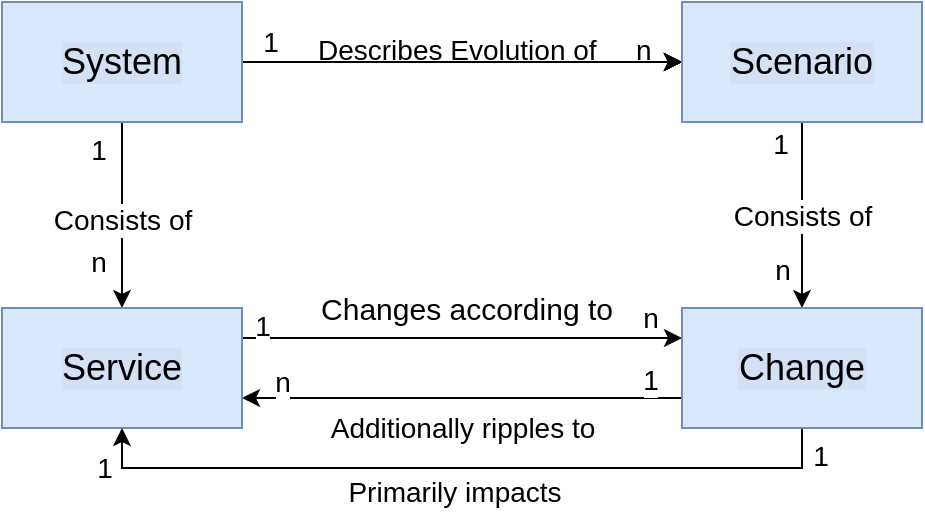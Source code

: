 <mxfile version="10.7.7" type="google"><diagram id="kl7OB9ZgwA-JS0gOYMlP" name="Page-1"><mxGraphModel dx="1398" dy="774" grid="0" gridSize="10" guides="1" tooltips="1" connect="1" arrows="1" fold="1" page="1" pageScale="1" pageWidth="1169" pageHeight="827" math="0" shadow="0"><root><mxCell id="0"/><mxCell id="1" parent="0"/><mxCell id="ewp5bo0_RBiHbtkkAyLc-1" style="edgeStyle=orthogonalEdgeStyle;rounded=0;orthogonalLoop=1;jettySize=auto;html=1;exitX=0.5;exitY=1;exitDx=0;exitDy=0;entryX=0.5;entryY=0;entryDx=0;entryDy=0;fontColor=#FFFFFF;labelBackgroundColor=#000000;strokeColor=#FFFFFF;" edge="1" parent="1" source="ewp5bo0_RBiHbtkkAyLc-3" target="ewp5bo0_RBiHbtkkAyLc-10"><mxGeometry relative="1" as="geometry"/></mxCell><mxCell id="ewp5bo0_RBiHbtkkAyLc-15" style="edgeStyle=orthogonalEdgeStyle;rounded=0;orthogonalLoop=1;jettySize=auto;html=1;" edge="1" parent="1" source="ewp5bo0_RBiHbtkkAyLc-3" target="ewp5bo0_RBiHbtkkAyLc-7"><mxGeometry relative="1" as="geometry"/></mxCell><mxCell id="ewp5bo0_RBiHbtkkAyLc-20" style="edgeStyle=orthogonalEdgeStyle;rounded=0;orthogonalLoop=1;jettySize=auto;html=1;" edge="1" parent="1" source="ewp5bo0_RBiHbtkkAyLc-3" target="ewp5bo0_RBiHbtkkAyLc-10"><mxGeometry relative="1" as="geometry"/></mxCell><mxCell id="ewp5bo0_RBiHbtkkAyLc-26" value="&lt;font style=&quot;font-size: 14px&quot;&gt;Consists of&lt;br&gt;&lt;/font&gt;" style="text;html=1;resizable=0;points=[];align=center;verticalAlign=middle;labelBackgroundColor=#ffffff;fontColor=#000000;" vertex="1" connectable="0" parent="ewp5bo0_RBiHbtkkAyLc-20"><mxGeometry x="0.054" relative="1" as="geometry"><mxPoint as="offset"/></mxGeometry></mxCell><mxCell id="ewp5bo0_RBiHbtkkAyLc-28" value="&lt;font style=&quot;font-size: 14px&quot;&gt;1&lt;/font&gt;" style="text;html=1;resizable=0;points=[];align=center;verticalAlign=middle;labelBackgroundColor=#ffffff;fontColor=#000000;" vertex="1" connectable="0" parent="ewp5bo0_RBiHbtkkAyLc-20"><mxGeometry x="-0.699" y="-2" relative="1" as="geometry"><mxPoint x="-10" as="offset"/></mxGeometry></mxCell><mxCell id="ewp5bo0_RBiHbtkkAyLc-29" value="&lt;font style=&quot;font-size: 14px&quot;&gt;n&lt;/font&gt;" style="text;html=1;resizable=0;points=[];align=center;verticalAlign=middle;labelBackgroundColor=#ffffff;fontColor=#000000;" vertex="1" connectable="0" parent="ewp5bo0_RBiHbtkkAyLc-20"><mxGeometry x="0.505" y="2" relative="1" as="geometry"><mxPoint x="-14" as="offset"/></mxGeometry></mxCell><mxCell id="ewp5bo0_RBiHbtkkAyLc-21" style="edgeStyle=orthogonalEdgeStyle;rounded=0;orthogonalLoop=1;jettySize=auto;html=1;exitX=1;exitY=0.5;exitDx=0;exitDy=0;entryX=0;entryY=0.5;entryDx=0;entryDy=0;" edge="1" parent="1" source="ewp5bo0_RBiHbtkkAyLc-3" target="ewp5bo0_RBiHbtkkAyLc-7"><mxGeometry relative="1" as="geometry"/></mxCell><mxCell id="ewp5bo0_RBiHbtkkAyLc-22" style="edgeStyle=orthogonalEdgeStyle;rounded=0;orthogonalLoop=1;jettySize=auto;html=1;exitX=1;exitY=0.5;exitDx=0;exitDy=0;entryX=0;entryY=0.5;entryDx=0;entryDy=0;" edge="1" parent="1" source="ewp5bo0_RBiHbtkkAyLc-3" target="ewp5bo0_RBiHbtkkAyLc-7"><mxGeometry relative="1" as="geometry"/></mxCell><mxCell id="ewp5bo0_RBiHbtkkAyLc-23" style="edgeStyle=orthogonalEdgeStyle;rounded=0;orthogonalLoop=1;jettySize=auto;html=1;exitX=1;exitY=0.5;exitDx=0;exitDy=0;entryX=0;entryY=0.5;entryDx=0;entryDy=0;strokeColor=#000000;" edge="1" parent="1" source="ewp5bo0_RBiHbtkkAyLc-3" target="ewp5bo0_RBiHbtkkAyLc-7"><mxGeometry relative="1" as="geometry"/></mxCell><mxCell id="ewp5bo0_RBiHbtkkAyLc-25" style="edgeStyle=orthogonalEdgeStyle;rounded=0;orthogonalLoop=1;jettySize=auto;html=1;exitX=1;exitY=0.5;exitDx=0;exitDy=0;entryX=0;entryY=0.5;entryDx=0;entryDy=0;strokeColor=#000000;fontColor=#000000;" edge="1" parent="1" source="ewp5bo0_RBiHbtkkAyLc-3" target="ewp5bo0_RBiHbtkkAyLc-7"><mxGeometry relative="1" as="geometry"/></mxCell><mxCell id="ewp5bo0_RBiHbtkkAyLc-30" value="&lt;font style=&quot;font-size: 14px&quot;&gt;1&lt;/font&gt;" style="text;html=1;resizable=0;points=[];align=center;verticalAlign=middle;labelBackgroundColor=#ffffff;fontColor=#000000;" vertex="1" connectable="0" parent="ewp5bo0_RBiHbtkkAyLc-25"><mxGeometry x="-0.873" y="1" relative="1" as="geometry"><mxPoint y="-9" as="offset"/></mxGeometry></mxCell><mxCell id="ewp5bo0_RBiHbtkkAyLc-3" value="&lt;span style=&quot;&quot;&gt;System&lt;/span&gt;" style="rounded=0;whiteSpace=wrap;html=1;fillColor=#dae8fc;strokeColor=#6c8ebf;fontSize=18;fontColor=#000000;labelBackgroundColor=#D4E1F5;" vertex="1" parent="1"><mxGeometry x="310" y="200" width="120" height="60" as="geometry"/></mxCell><mxCell id="ewp5bo0_RBiHbtkkAyLc-5" style="edgeStyle=orthogonalEdgeStyle;rounded=0;orthogonalLoop=1;jettySize=auto;html=1;exitX=0.5;exitY=1;exitDx=0;exitDy=0;entryX=0.5;entryY=0;entryDx=0;entryDy=0;fontColor=#FFFFFF;labelBackgroundColor=#000000;strokeColor=#FFFFFF;" edge="1" parent="1" source="ewp5bo0_RBiHbtkkAyLc-7" target="ewp5bo0_RBiHbtkkAyLc-13"><mxGeometry relative="1" as="geometry"/></mxCell><mxCell id="ewp5bo0_RBiHbtkkAyLc-16" style="edgeStyle=orthogonalEdgeStyle;rounded=0;orthogonalLoop=1;jettySize=auto;html=1;exitX=0.5;exitY=1;exitDx=0;exitDy=0;entryX=0.5;entryY=0;entryDx=0;entryDy=0;" edge="1" parent="1" source="ewp5bo0_RBiHbtkkAyLc-7" target="ewp5bo0_RBiHbtkkAyLc-13"><mxGeometry relative="1" as="geometry"/></mxCell><mxCell id="ewp5bo0_RBiHbtkkAyLc-27" value="&lt;font style=&quot;font-size: 14px&quot;&gt;Consists of &lt;br&gt;&lt;/font&gt;" style="text;html=1;resizable=0;points=[];align=center;verticalAlign=middle;labelBackgroundColor=#ffffff;fontColor=#000000;" vertex="1" connectable="0" parent="ewp5bo0_RBiHbtkkAyLc-16"><mxGeometry x="-0.183" y="-3" relative="1" as="geometry"><mxPoint x="3" y="8.5" as="offset"/></mxGeometry></mxCell><mxCell id="ewp5bo0_RBiHbtkkAyLc-32" value="&lt;font style=&quot;font-size: 14px&quot;&gt;1&lt;/font&gt;" style="text;html=1;resizable=0;points=[];align=center;verticalAlign=middle;labelBackgroundColor=#ffffff;fontColor=#000000;" vertex="1" connectable="0" parent="ewp5bo0_RBiHbtkkAyLc-16"><mxGeometry x="-0.763" relative="1" as="geometry"><mxPoint x="-11" as="offset"/></mxGeometry></mxCell><mxCell id="ewp5bo0_RBiHbtkkAyLc-33" value="&lt;font style=&quot;font-size: 14px&quot;&gt;n&lt;/font&gt;" style="text;html=1;resizable=0;points=[];align=center;verticalAlign=middle;labelBackgroundColor=#ffffff;fontColor=#000000;" vertex="1" connectable="0" parent="ewp5bo0_RBiHbtkkAyLc-16"><mxGeometry x="0.591" relative="1" as="geometry"><mxPoint x="-10" as="offset"/></mxGeometry></mxCell><mxCell id="ewp5bo0_RBiHbtkkAyLc-7" value="Scenario" style="rounded=0;whiteSpace=wrap;html=1;fillColor=#dae8fc;strokeColor=#6c8ebf;fontSize=18;fontColor=#000000;labelBackgroundColor=#D4E1F5;" vertex="1" parent="1"><mxGeometry x="650" y="200" width="120" height="60" as="geometry"/></mxCell><mxCell id="ewp5bo0_RBiHbtkkAyLc-8" style="edgeStyle=orthogonalEdgeStyle;rounded=0;orthogonalLoop=1;jettySize=auto;html=1;exitX=1;exitY=0.25;exitDx=0;exitDy=0;entryX=0;entryY=0.25;entryDx=0;entryDy=0;fontColor=#FFFFFF;labelBackgroundColor=#000000;strokeColor=#FFFFFF;" edge="1" parent="1" source="ewp5bo0_RBiHbtkkAyLc-10" target="ewp5bo0_RBiHbtkkAyLc-13"><mxGeometry relative="1" as="geometry"/></mxCell><mxCell id="ewp5bo0_RBiHbtkkAyLc-9" value="&lt;font style=&quot;font-size: 15px&quot;&gt;Changes according to&lt;br&gt;&lt;/font&gt;" style="text;html=1;resizable=0;points=[];align=center;verticalAlign=middle;labelBackgroundColor=#FFFFFF;fontColor=#000000;" vertex="1" connectable="0" parent="ewp5bo0_RBiHbtkkAyLc-8"><mxGeometry x="0.118" relative="1" as="geometry"><mxPoint x="-11.5" y="-15" as="offset"/></mxGeometry></mxCell><mxCell id="ewp5bo0_RBiHbtkkAyLc-18" style="edgeStyle=orthogonalEdgeStyle;rounded=0;orthogonalLoop=1;jettySize=auto;html=1;exitX=1;exitY=0.25;exitDx=0;exitDy=0;entryX=0;entryY=0.25;entryDx=0;entryDy=0;" edge="1" parent="1" source="ewp5bo0_RBiHbtkkAyLc-10" target="ewp5bo0_RBiHbtkkAyLc-13"><mxGeometry relative="1" as="geometry"/></mxCell><mxCell id="ewp5bo0_RBiHbtkkAyLc-34" value="&lt;font style=&quot;font-size: 14px&quot;&gt;1&lt;/font&gt;" style="text;html=1;resizable=0;points=[];align=center;verticalAlign=middle;labelBackgroundColor=#ffffff;fontColor=#000000;" vertex="1" connectable="0" parent="ewp5bo0_RBiHbtkkAyLc-18"><mxGeometry x="-0.873" y="3" relative="1" as="geometry"><mxPoint x="-4" y="-3" as="offset"/></mxGeometry></mxCell><mxCell id="ewp5bo0_RBiHbtkkAyLc-35" value="&lt;font style=&quot;font-size: 14px&quot;&gt;n&lt;/font&gt;" style="text;html=1;resizable=0;points=[];align=center;verticalAlign=middle;labelBackgroundColor=#ffffff;fontColor=#000000;" vertex="1" connectable="0" parent="ewp5bo0_RBiHbtkkAyLc-18"><mxGeometry x="0.809" y="-1" relative="1" as="geometry"><mxPoint x="4.5" y="-11" as="offset"/></mxGeometry></mxCell><mxCell id="ewp5bo0_RBiHbtkkAyLc-10" value="Service" style="rounded=0;whiteSpace=wrap;html=1;fillColor=#dae8fc;strokeColor=#6c8ebf;fontSize=18;fontColor=#000000;labelBackgroundColor=#D4E1F5;" vertex="1" parent="1"><mxGeometry x="310" y="353" width="120" height="60" as="geometry"/></mxCell><mxCell id="ewp5bo0_RBiHbtkkAyLc-11" style="edgeStyle=orthogonalEdgeStyle;rounded=0;orthogonalLoop=1;jettySize=auto;html=1;exitX=0;exitY=0.75;exitDx=0;exitDy=0;entryX=1;entryY=0.75;entryDx=0;entryDy=0;fontColor=#FFFFFF;labelBackgroundColor=#000000;strokeColor=#FFFFFF;" edge="1" parent="1" source="ewp5bo0_RBiHbtkkAyLc-13" target="ewp5bo0_RBiHbtkkAyLc-10"><mxGeometry relative="1" as="geometry"/></mxCell><mxCell id="ewp5bo0_RBiHbtkkAyLc-12" value="&lt;font style=&quot;font-size: 14px&quot;&gt;&lt;span&gt;&lt;font style=&quot;font-size: 14px&quot;&gt;&lt;span&gt;Additionally ripples to&lt;/span&gt;&lt;/font&gt;&lt;/span&gt;&lt;/font&gt;" style="text;html=1;resizable=0;points=[];align=center;verticalAlign=middle;labelBackgroundColor=#FFFFFF;fontColor=#000000;" vertex="1" connectable="0" parent="ewp5bo0_RBiHbtkkAyLc-11"><mxGeometry x="0.264" y="-2" relative="1" as="geometry"><mxPoint x="29" y="17" as="offset"/></mxGeometry></mxCell><mxCell id="ewp5bo0_RBiHbtkkAyLc-19" style="edgeStyle=orthogonalEdgeStyle;rounded=0;orthogonalLoop=1;jettySize=auto;html=1;exitX=0;exitY=0.75;exitDx=0;exitDy=0;entryX=1;entryY=0.75;entryDx=0;entryDy=0;" edge="1" parent="1" source="ewp5bo0_RBiHbtkkAyLc-13" target="ewp5bo0_RBiHbtkkAyLc-10"><mxGeometry relative="1" as="geometry"/></mxCell><mxCell id="ewp5bo0_RBiHbtkkAyLc-36" value="&lt;font style=&quot;font-size: 14px&quot;&gt;1&lt;/font&gt;" style="text;html=1;resizable=0;points=[];align=center;verticalAlign=middle;labelBackgroundColor=#ffffff;fontColor=#000000;" vertex="1" connectable="0" parent="ewp5bo0_RBiHbtkkAyLc-19"><mxGeometry x="-0.891" y="-2" relative="1" as="geometry"><mxPoint x="-4.5" y="-7" as="offset"/></mxGeometry></mxCell><mxCell id="ewp5bo0_RBiHbtkkAyLc-37" value="&lt;font style=&quot;font-size: 14px&quot;&gt;n&lt;/font&gt;" style="text;html=1;resizable=0;points=[];align=center;verticalAlign=middle;labelBackgroundColor=#ffffff;fontColor=#000000;" vertex="1" connectable="0" parent="ewp5bo0_RBiHbtkkAyLc-19"><mxGeometry x="0.764" y="-2" relative="1" as="geometry"><mxPoint x="-6" y="-6" as="offset"/></mxGeometry></mxCell><mxCell id="ewp5bo0_RBiHbtkkAyLc-38" style="edgeStyle=orthogonalEdgeStyle;rounded=0;orthogonalLoop=1;jettySize=auto;html=1;exitX=0.5;exitY=1;exitDx=0;exitDy=0;entryX=0.5;entryY=1;entryDx=0;entryDy=0;strokeColor=#000000;fontColor=#000000;" edge="1" parent="1" source="ewp5bo0_RBiHbtkkAyLc-13" target="ewp5bo0_RBiHbtkkAyLc-10"><mxGeometry relative="1" as="geometry"/></mxCell><mxCell id="ewp5bo0_RBiHbtkkAyLc-39" value="&lt;font style=&quot;font-size: 14px&quot;&gt;&lt;span&gt;&lt;font style=&quot;font-size: 14px&quot;&gt;&lt;span&gt;Primarily impacts&lt;/span&gt;&lt;/font&gt;&lt;/span&gt;&lt;/font&gt;" style="text;html=1;resizable=0;points=[];align=center;verticalAlign=middle;labelBackgroundColor=#ffffff;fontColor=#000000;" vertex="1" connectable="0" parent="ewp5bo0_RBiHbtkkAyLc-38"><mxGeometry x="0.021" y="-1" relative="1" as="geometry"><mxPoint y="13" as="offset"/></mxGeometry></mxCell><mxCell id="ewp5bo0_RBiHbtkkAyLc-40" value="&lt;font style=&quot;font-size: 14px&quot;&gt;1&lt;/font&gt;" style="text;html=1;resizable=0;points=[];align=center;verticalAlign=middle;labelBackgroundColor=#ffffff;fontColor=#000000;" vertex="1" connectable="0" parent="ewp5bo0_RBiHbtkkAyLc-38"><mxGeometry x="-0.942" y="-2" relative="1" as="geometry"><mxPoint x="11" y="3" as="offset"/></mxGeometry></mxCell><mxCell id="ewp5bo0_RBiHbtkkAyLc-41" value="&lt;font style=&quot;font-size: 14px&quot;&gt;1&lt;/font&gt;" style="text;html=1;resizable=0;points=[];align=center;verticalAlign=middle;labelBackgroundColor=#ffffff;fontColor=#000000;" vertex="1" connectable="0" parent="ewp5bo0_RBiHbtkkAyLc-38"><mxGeometry x="0.758" y="-1" relative="1" as="geometry"><mxPoint x="-35" y="1" as="offset"/></mxGeometry></mxCell><mxCell id="ewp5bo0_RBiHbtkkAyLc-13" value="Change" style="rounded=0;whiteSpace=wrap;html=1;fillColor=#dae8fc;strokeColor=#6c8ebf;fontSize=18;fontColor=#000000;labelBackgroundColor=#D4E1F5;" vertex="1" parent="1"><mxGeometry x="650" y="353" width="120" height="60" as="geometry"/></mxCell><mxCell id="ewp5bo0_RBiHbtkkAyLc-24" value="&lt;font style=&quot;font-size: 14px&quot;&gt;Describes Evolution of&lt;br&gt;&lt;/font&gt;" style="text;html=1;resizable=0;points=[];autosize=1;align=left;verticalAlign=top;spacingTop=-4;fontColor=#000000;" vertex="1" parent="1"><mxGeometry x="466" y="212.5" width="151" height="15" as="geometry"/></mxCell><mxCell id="ewp5bo0_RBiHbtkkAyLc-31" value="&lt;font style=&quot;font-size: 14px&quot;&gt;n&lt;/font&gt;" style="text;html=1;resizable=0;points=[];autosize=1;align=left;verticalAlign=top;spacingTop=-4;fontColor=#000000;" vertex="1" parent="1"><mxGeometry x="624.5" y="212.5" width="18" height="15" as="geometry"/></mxCell></root></mxGraphModel></diagram></mxfile>